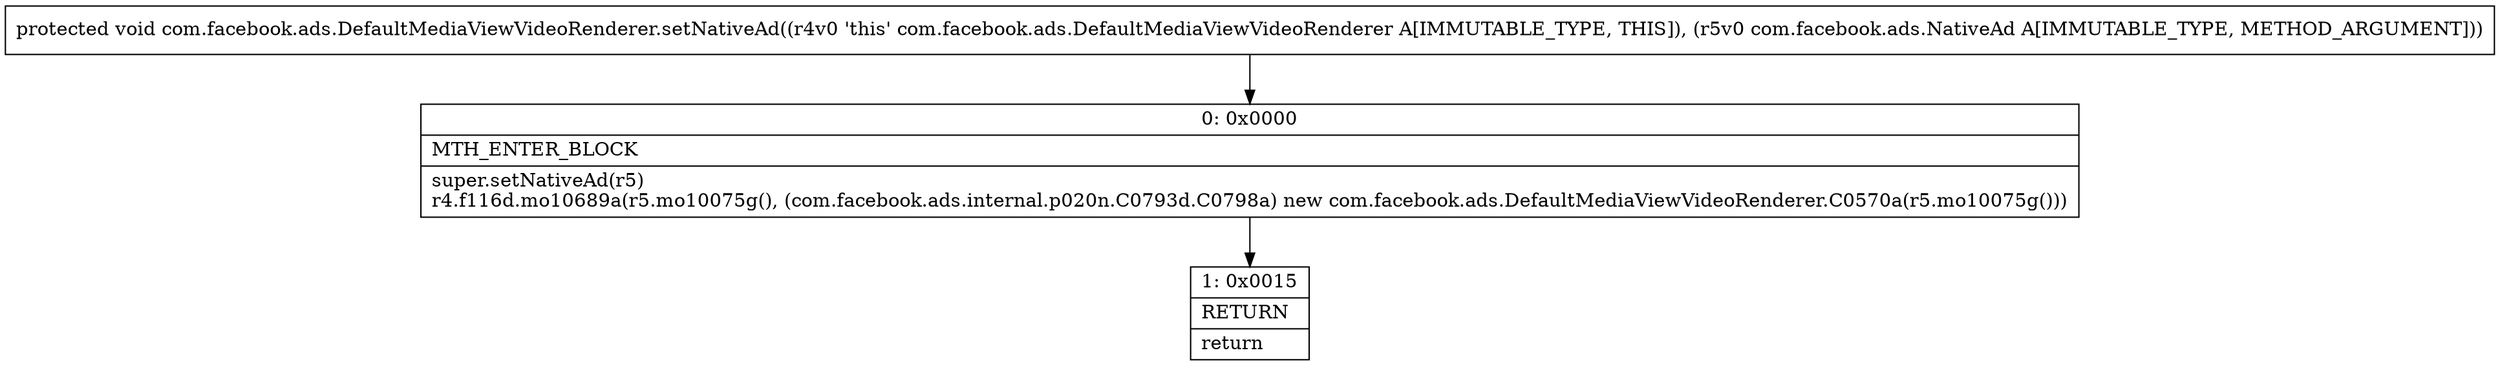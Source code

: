digraph "CFG forcom.facebook.ads.DefaultMediaViewVideoRenderer.setNativeAd(Lcom\/facebook\/ads\/NativeAd;)V" {
Node_0 [shape=record,label="{0\:\ 0x0000|MTH_ENTER_BLOCK\l|super.setNativeAd(r5)\lr4.f116d.mo10689a(r5.mo10075g(), (com.facebook.ads.internal.p020n.C0793d.C0798a) new com.facebook.ads.DefaultMediaViewVideoRenderer.C0570a(r5.mo10075g()))\l}"];
Node_1 [shape=record,label="{1\:\ 0x0015|RETURN\l|return\l}"];
MethodNode[shape=record,label="{protected void com.facebook.ads.DefaultMediaViewVideoRenderer.setNativeAd((r4v0 'this' com.facebook.ads.DefaultMediaViewVideoRenderer A[IMMUTABLE_TYPE, THIS]), (r5v0 com.facebook.ads.NativeAd A[IMMUTABLE_TYPE, METHOD_ARGUMENT])) }"];
MethodNode -> Node_0;
Node_0 -> Node_1;
}


